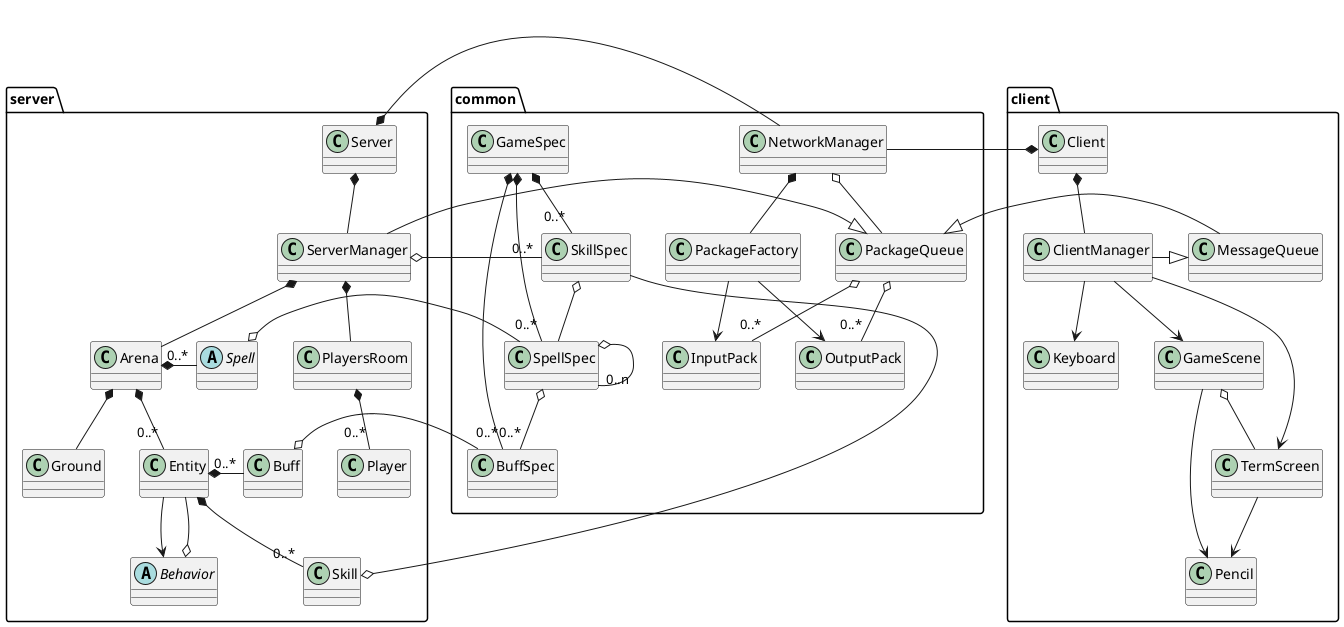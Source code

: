 @startuml


package common {
    class NetworkManager
    class PackageFactory
    class PackageQueue
    class InputPack
    class OutputPack
    class GameSpec
    class SkillSpec
    class SpellSpec
    class BuffSpec

    NetworkManager *-- PackageFactory
    NetworkManager o-- PackageQueue
    PackageQueue o--"0..*" InputPack
    PackageQueue o--"0..*" OutputPack
    PackageFactory --> InputPack
    PackageFactory --> OutputPack
    GameSpec *--"0..*" SkillSpec
    GameSpec *--"0..*" SpellSpec
    GameSpec *--"0..*" BuffSpec
    SkillSpec o-- SpellSpec
    SpellSpec o-- "0..n" SpellSpec
    SpellSpec o-- "0..*" BuffSpec
}

package server {
    class Server
    class ServerManager
    class PlayersRoom
    class Player
    class Arena
    class Ground
    class Entity
    abstract class Behavior
    class Skill
    abstract class Spell
    class Buff

    Server *-right- NetworkManager
    Server *-- ServerManager
    ServerManager -right-|> PackageQueue
    ServerManager *-- PlayersRoom
    ServerManager *-- Arena
    ServerManager o-right-"0..*" SkillSpec
    PlayersRoom *--"0..*" Player
    Arena *-- Ground
    Arena *--"0..*" Entity
    Arena *-right-"0..*" Spell
    Entity --> Behavior
    Entity *-right-"0..*" Buff
    Entity *--"0..*" Skill
    Skill o-up- SkillSpec
    Spell o-right- SpellSpec
    Buff o-right- BuffSpec
    Behavior o-- Entity
}

package client {
    class MessageQueue
    class Client
    class ClientManager
    class TermScreen
    class Keyboard
    class GameScene
    class Pencil

    Client *-left- NetworkManager
    Client *-- ClientManager
    MessageQueue -left-|> PackageQueue
    ClientManager -right-|> MessageQueue
    ClientManager --> TermScreen
    ClientManager --> Keyboard
    ClientManager --> GameScene
    GameScene o-- TermScreen
    TermScreen --> Pencil
    GameScene --> Pencil
}

@enduml
